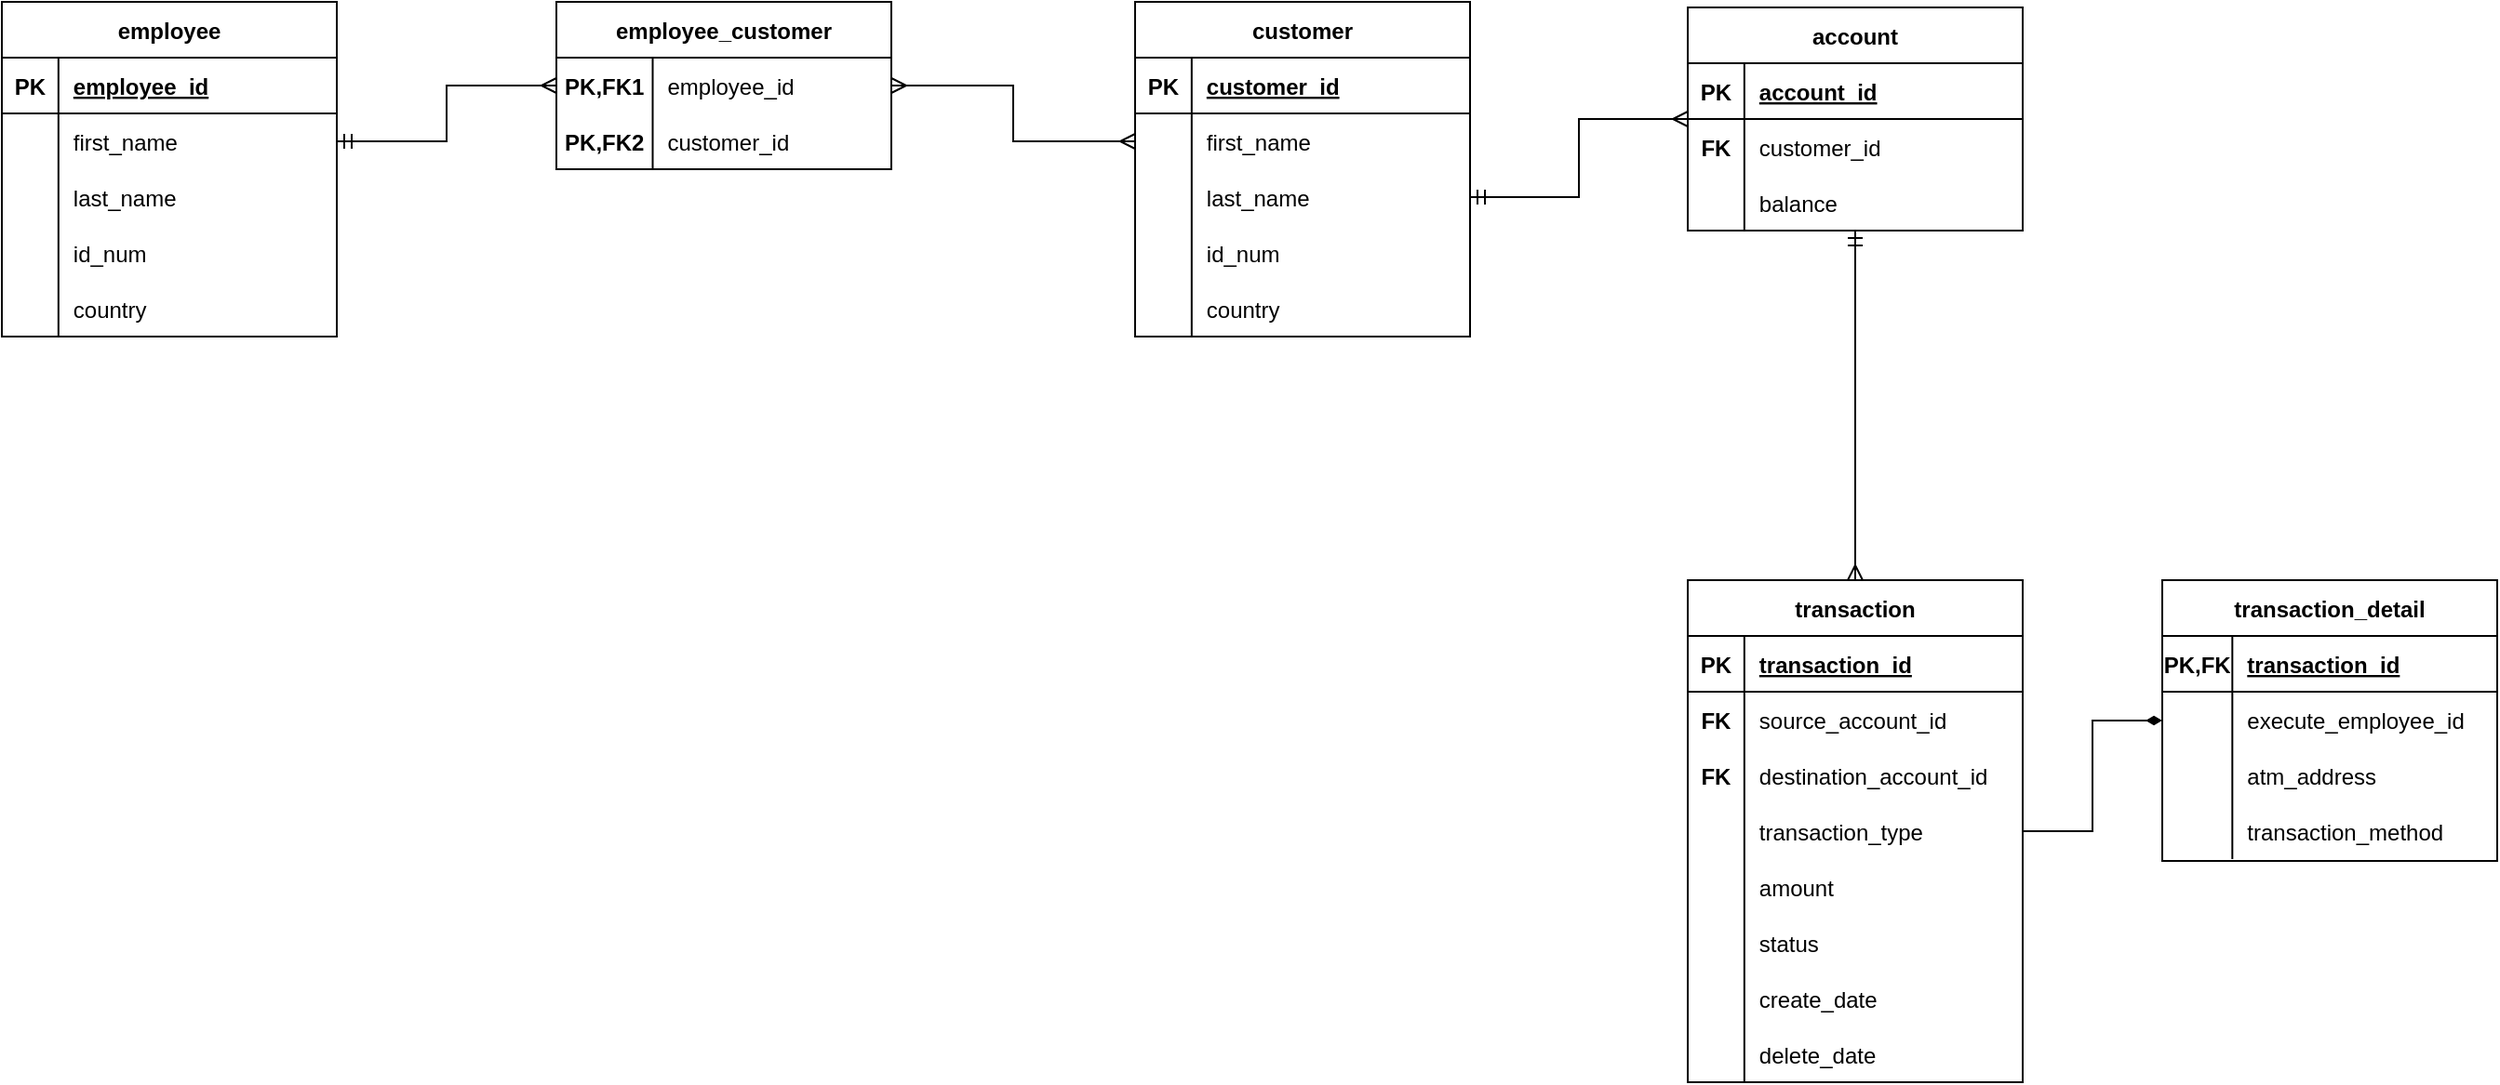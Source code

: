 <mxfile version="20.3.0" type="device"><diagram id="C5RBs43oDa-KdzZeNtuy" name="Page-1"><mxGraphModel dx="2062" dy="1225" grid="0" gridSize="10" guides="1" tooltips="1" connect="1" arrows="1" fold="1" page="1" pageScale="1" pageWidth="4681" pageHeight="3300" math="0" shadow="0"><root><mxCell id="WIyWlLk6GJQsqaUBKTNV-0"/><mxCell id="WIyWlLk6GJQsqaUBKTNV-1" parent="WIyWlLk6GJQsqaUBKTNV-0"/><mxCell id="WWgdQ3PsYis8tXVG4Wpp-0" value="customer" style="shape=table;startSize=30;container=1;collapsible=1;childLayout=tableLayout;fixedRows=1;rowLines=0;fontStyle=1;align=center;resizeLast=1;" parent="WIyWlLk6GJQsqaUBKTNV-1" vertex="1"><mxGeometry x="908" y="459" width="180" height="180" as="geometry"/></mxCell><mxCell id="WWgdQ3PsYis8tXVG4Wpp-1" value="" style="shape=tableRow;horizontal=0;startSize=0;swimlaneHead=0;swimlaneBody=0;fillColor=none;collapsible=0;dropTarget=0;points=[[0,0.5],[1,0.5]];portConstraint=eastwest;top=0;left=0;right=0;bottom=1;" parent="WWgdQ3PsYis8tXVG4Wpp-0" vertex="1"><mxGeometry y="30" width="180" height="30" as="geometry"/></mxCell><mxCell id="WWgdQ3PsYis8tXVG4Wpp-2" value="PK" style="shape=partialRectangle;connectable=0;fillColor=none;top=0;left=0;bottom=0;right=0;fontStyle=1;overflow=hidden;" parent="WWgdQ3PsYis8tXVG4Wpp-1" vertex="1"><mxGeometry width="30.417" height="30" as="geometry"><mxRectangle width="30.417" height="30" as="alternateBounds"/></mxGeometry></mxCell><mxCell id="WWgdQ3PsYis8tXVG4Wpp-3" value="customer_id" style="shape=partialRectangle;connectable=0;fillColor=none;top=0;left=0;bottom=0;right=0;align=left;spacingLeft=6;fontStyle=5;overflow=hidden;" parent="WWgdQ3PsYis8tXVG4Wpp-1" vertex="1"><mxGeometry x="30.417" width="149.583" height="30" as="geometry"><mxRectangle width="149.583" height="30" as="alternateBounds"/></mxGeometry></mxCell><mxCell id="WWgdQ3PsYis8tXVG4Wpp-4" value="" style="shape=tableRow;horizontal=0;startSize=0;swimlaneHead=0;swimlaneBody=0;fillColor=none;collapsible=0;dropTarget=0;points=[[0,0.5],[1,0.5]];portConstraint=eastwest;top=0;left=0;right=0;bottom=0;" parent="WWgdQ3PsYis8tXVG4Wpp-0" vertex="1"><mxGeometry y="60" width="180" height="30" as="geometry"/></mxCell><mxCell id="WWgdQ3PsYis8tXVG4Wpp-5" value="" style="shape=partialRectangle;connectable=0;fillColor=none;top=0;left=0;bottom=0;right=0;editable=1;overflow=hidden;" parent="WWgdQ3PsYis8tXVG4Wpp-4" vertex="1"><mxGeometry width="30.417" height="30" as="geometry"><mxRectangle width="30.417" height="30" as="alternateBounds"/></mxGeometry></mxCell><mxCell id="WWgdQ3PsYis8tXVG4Wpp-6" value="first_name" style="shape=partialRectangle;connectable=0;fillColor=none;top=0;left=0;bottom=0;right=0;align=left;spacingLeft=6;overflow=hidden;" parent="WWgdQ3PsYis8tXVG4Wpp-4" vertex="1"><mxGeometry x="30.417" width="149.583" height="30" as="geometry"><mxRectangle width="149.583" height="30" as="alternateBounds"/></mxGeometry></mxCell><mxCell id="WWgdQ3PsYis8tXVG4Wpp-7" value="" style="shape=tableRow;horizontal=0;startSize=0;swimlaneHead=0;swimlaneBody=0;fillColor=none;collapsible=0;dropTarget=0;points=[[0,0.5],[1,0.5]];portConstraint=eastwest;top=0;left=0;right=0;bottom=0;" parent="WWgdQ3PsYis8tXVG4Wpp-0" vertex="1"><mxGeometry y="90" width="180" height="30" as="geometry"/></mxCell><mxCell id="WWgdQ3PsYis8tXVG4Wpp-8" value="" style="shape=partialRectangle;connectable=0;fillColor=none;top=0;left=0;bottom=0;right=0;editable=1;overflow=hidden;" parent="WWgdQ3PsYis8tXVG4Wpp-7" vertex="1"><mxGeometry width="30.417" height="30" as="geometry"><mxRectangle width="30.417" height="30" as="alternateBounds"/></mxGeometry></mxCell><mxCell id="WWgdQ3PsYis8tXVG4Wpp-9" value="last_name" style="shape=partialRectangle;connectable=0;fillColor=none;top=0;left=0;bottom=0;right=0;align=left;spacingLeft=6;overflow=hidden;" parent="WWgdQ3PsYis8tXVG4Wpp-7" vertex="1"><mxGeometry x="30.417" width="149.583" height="30" as="geometry"><mxRectangle width="149.583" height="30" as="alternateBounds"/></mxGeometry></mxCell><mxCell id="WWgdQ3PsYis8tXVG4Wpp-10" value="" style="shape=tableRow;horizontal=0;startSize=0;swimlaneHead=0;swimlaneBody=0;fillColor=none;collapsible=0;dropTarget=0;points=[[0,0.5],[1,0.5]];portConstraint=eastwest;top=0;left=0;right=0;bottom=0;" parent="WWgdQ3PsYis8tXVG4Wpp-0" vertex="1"><mxGeometry y="120" width="180" height="30" as="geometry"/></mxCell><mxCell id="WWgdQ3PsYis8tXVG4Wpp-11" value="" style="shape=partialRectangle;connectable=0;fillColor=none;top=0;left=0;bottom=0;right=0;editable=1;overflow=hidden;" parent="WWgdQ3PsYis8tXVG4Wpp-10" vertex="1"><mxGeometry width="30.417" height="30" as="geometry"><mxRectangle width="30.417" height="30" as="alternateBounds"/></mxGeometry></mxCell><mxCell id="WWgdQ3PsYis8tXVG4Wpp-12" value="id_num" style="shape=partialRectangle;connectable=0;fillColor=none;top=0;left=0;bottom=0;right=0;align=left;spacingLeft=6;overflow=hidden;" parent="WWgdQ3PsYis8tXVG4Wpp-10" vertex="1"><mxGeometry x="30.417" width="149.583" height="30" as="geometry"><mxRectangle width="149.583" height="30" as="alternateBounds"/></mxGeometry></mxCell><mxCell id="WWgdQ3PsYis8tXVG4Wpp-13" value="" style="shape=tableRow;horizontal=0;startSize=0;swimlaneHead=0;swimlaneBody=0;fillColor=none;collapsible=0;dropTarget=0;points=[[0,0.5],[1,0.5]];portConstraint=eastwest;top=0;left=0;right=0;bottom=0;" parent="WWgdQ3PsYis8tXVG4Wpp-0" vertex="1"><mxGeometry y="150" width="180" height="30" as="geometry"/></mxCell><mxCell id="WWgdQ3PsYis8tXVG4Wpp-14" value="" style="shape=partialRectangle;connectable=0;fillColor=none;top=0;left=0;bottom=0;right=0;editable=1;overflow=hidden;" parent="WWgdQ3PsYis8tXVG4Wpp-13" vertex="1"><mxGeometry width="30.417" height="30" as="geometry"><mxRectangle width="30.417" height="30" as="alternateBounds"/></mxGeometry></mxCell><mxCell id="WWgdQ3PsYis8tXVG4Wpp-15" value="country" style="shape=partialRectangle;connectable=0;fillColor=none;top=0;left=0;bottom=0;right=0;align=left;spacingLeft=6;overflow=hidden;" parent="WWgdQ3PsYis8tXVG4Wpp-13" vertex="1"><mxGeometry x="30.417" width="149.583" height="30" as="geometry"><mxRectangle width="149.583" height="30" as="alternateBounds"/></mxGeometry></mxCell><mxCell id="WWgdQ3PsYis8tXVG4Wpp-139" style="edgeStyle=orthogonalEdgeStyle;rounded=0;orthogonalLoop=1;jettySize=auto;html=1;startArrow=ERmandOne;startFill=0;endArrow=ERmany;endFill=0;" parent="WIyWlLk6GJQsqaUBKTNV-1" source="WWgdQ3PsYis8tXVG4Wpp-20" target="WWgdQ3PsYis8tXVG4Wpp-64" edge="1"><mxGeometry relative="1" as="geometry"/></mxCell><mxCell id="WWgdQ3PsYis8tXVG4Wpp-20" value="account" style="shape=table;startSize=30;container=1;collapsible=1;childLayout=tableLayout;fixedRows=1;rowLines=0;fontStyle=1;align=center;resizeLast=1;" parent="WIyWlLk6GJQsqaUBKTNV-1" vertex="1"><mxGeometry x="1205" y="462" width="180" height="120" as="geometry"/></mxCell><mxCell id="WWgdQ3PsYis8tXVG4Wpp-21" value="" style="shape=tableRow;horizontal=0;startSize=0;swimlaneHead=0;swimlaneBody=0;fillColor=none;collapsible=0;dropTarget=0;points=[[0,0.5],[1,0.5]];portConstraint=eastwest;top=0;left=0;right=0;bottom=1;" parent="WWgdQ3PsYis8tXVG4Wpp-20" vertex="1"><mxGeometry y="30" width="180" height="30" as="geometry"/></mxCell><mxCell id="WWgdQ3PsYis8tXVG4Wpp-22" value="PK" style="shape=partialRectangle;connectable=0;fillColor=none;top=0;left=0;bottom=0;right=0;fontStyle=1;overflow=hidden;" parent="WWgdQ3PsYis8tXVG4Wpp-21" vertex="1"><mxGeometry width="30.417" height="30" as="geometry"><mxRectangle width="30.417" height="30" as="alternateBounds"/></mxGeometry></mxCell><mxCell id="WWgdQ3PsYis8tXVG4Wpp-23" value="account_id" style="shape=partialRectangle;connectable=0;fillColor=none;top=0;left=0;bottom=0;right=0;align=left;spacingLeft=6;fontStyle=5;overflow=hidden;" parent="WWgdQ3PsYis8tXVG4Wpp-21" vertex="1"><mxGeometry x="30.417" width="149.583" height="30" as="geometry"><mxRectangle width="149.583" height="30" as="alternateBounds"/></mxGeometry></mxCell><mxCell id="WWgdQ3PsYis8tXVG4Wpp-33" value="" style="shape=tableRow;horizontal=0;startSize=0;swimlaneHead=0;swimlaneBody=0;fillColor=none;collapsible=0;dropTarget=0;points=[[0,0.5],[1,0.5]];portConstraint=eastwest;top=0;left=0;right=0;bottom=0;" parent="WWgdQ3PsYis8tXVG4Wpp-20" vertex="1"><mxGeometry y="60" width="180" height="30" as="geometry"/></mxCell><mxCell id="WWgdQ3PsYis8tXVG4Wpp-34" value="FK" style="shape=partialRectangle;connectable=0;fillColor=none;top=0;left=0;bottom=0;right=0;editable=1;overflow=hidden;fontStyle=1" parent="WWgdQ3PsYis8tXVG4Wpp-33" vertex="1"><mxGeometry width="30.417" height="30" as="geometry"><mxRectangle width="30.417" height="30" as="alternateBounds"/></mxGeometry></mxCell><mxCell id="WWgdQ3PsYis8tXVG4Wpp-35" value="customer_id" style="shape=partialRectangle;connectable=0;fillColor=none;top=0;left=0;bottom=0;right=0;align=left;spacingLeft=6;overflow=hidden;" parent="WWgdQ3PsYis8tXVG4Wpp-33" vertex="1"><mxGeometry x="30.417" width="149.583" height="30" as="geometry"><mxRectangle width="149.583" height="30" as="alternateBounds"/></mxGeometry></mxCell><mxCell id="WWgdQ3PsYis8tXVG4Wpp-39" value="" style="shape=tableRow;horizontal=0;startSize=0;swimlaneHead=0;swimlaneBody=0;fillColor=none;collapsible=0;dropTarget=0;points=[[0,0.5],[1,0.5]];portConstraint=eastwest;top=0;left=0;right=0;bottom=0;" parent="WWgdQ3PsYis8tXVG4Wpp-20" vertex="1"><mxGeometry y="90" width="180" height="30" as="geometry"/></mxCell><mxCell id="WWgdQ3PsYis8tXVG4Wpp-40" value="" style="shape=partialRectangle;connectable=0;fillColor=none;top=0;left=0;bottom=0;right=0;editable=1;overflow=hidden;" parent="WWgdQ3PsYis8tXVG4Wpp-39" vertex="1"><mxGeometry width="30.417" height="30" as="geometry"><mxRectangle width="30.417" height="30" as="alternateBounds"/></mxGeometry></mxCell><mxCell id="WWgdQ3PsYis8tXVG4Wpp-41" value="balance" style="shape=partialRectangle;connectable=0;fillColor=none;top=0;left=0;bottom=0;right=0;align=left;spacingLeft=6;overflow=hidden;" parent="WWgdQ3PsYis8tXVG4Wpp-39" vertex="1"><mxGeometry x="30.417" width="149.583" height="30" as="geometry"><mxRectangle width="149.583" height="30" as="alternateBounds"/></mxGeometry></mxCell><mxCell id="WWgdQ3PsYis8tXVG4Wpp-63" style="edgeStyle=orthogonalEdgeStyle;rounded=0;orthogonalLoop=1;jettySize=auto;html=1;startArrow=ERmandOne;startFill=0;endArrow=ERmany;endFill=0;" parent="WIyWlLk6GJQsqaUBKTNV-1" source="WWgdQ3PsYis8tXVG4Wpp-7" target="WWgdQ3PsYis8tXVG4Wpp-20" edge="1"><mxGeometry relative="1" as="geometry"/></mxCell><mxCell id="WWgdQ3PsYis8tXVG4Wpp-202" style="edgeStyle=orthogonalEdgeStyle;rounded=0;orthogonalLoop=1;jettySize=auto;html=1;startArrow=none;startFill=0;endArrow=diamondThin;endFill=1;" parent="WIyWlLk6GJQsqaUBKTNV-1" source="WWgdQ3PsYis8tXVG4Wpp-64" target="WWgdQ3PsYis8tXVG4Wpp-174" edge="1"><mxGeometry relative="1" as="geometry"/></mxCell><mxCell id="WWgdQ3PsYis8tXVG4Wpp-64" value="transaction" style="shape=table;startSize=30;container=1;collapsible=1;childLayout=tableLayout;fixedRows=1;rowLines=0;fontStyle=1;align=center;resizeLast=1;" parent="WIyWlLk6GJQsqaUBKTNV-1" vertex="1"><mxGeometry x="1205" y="770" width="180" height="270" as="geometry"/></mxCell><mxCell id="WWgdQ3PsYis8tXVG4Wpp-65" value="" style="shape=tableRow;horizontal=0;startSize=0;swimlaneHead=0;swimlaneBody=0;fillColor=none;collapsible=0;dropTarget=0;points=[[0,0.5],[1,0.5]];portConstraint=eastwest;top=0;left=0;right=0;bottom=1;" parent="WWgdQ3PsYis8tXVG4Wpp-64" vertex="1"><mxGeometry y="30" width="180" height="30" as="geometry"/></mxCell><mxCell id="WWgdQ3PsYis8tXVG4Wpp-66" value="PK" style="shape=partialRectangle;connectable=0;fillColor=none;top=0;left=0;bottom=0;right=0;fontStyle=1;overflow=hidden;" parent="WWgdQ3PsYis8tXVG4Wpp-65" vertex="1"><mxGeometry width="30.417" height="30" as="geometry"><mxRectangle width="30.417" height="30" as="alternateBounds"/></mxGeometry></mxCell><mxCell id="WWgdQ3PsYis8tXVG4Wpp-67" value="transaction_id" style="shape=partialRectangle;connectable=0;fillColor=none;top=0;left=0;bottom=0;right=0;align=left;spacingLeft=6;fontStyle=5;overflow=hidden;" parent="WWgdQ3PsYis8tXVG4Wpp-65" vertex="1"><mxGeometry x="30.417" width="149.583" height="30" as="geometry"><mxRectangle width="149.583" height="30" as="alternateBounds"/></mxGeometry></mxCell><mxCell id="WWgdQ3PsYis8tXVG4Wpp-68" value="" style="shape=tableRow;horizontal=0;startSize=0;swimlaneHead=0;swimlaneBody=0;fillColor=none;collapsible=0;dropTarget=0;points=[[0,0.5],[1,0.5]];portConstraint=eastwest;top=0;left=0;right=0;bottom=0;" parent="WWgdQ3PsYis8tXVG4Wpp-64" vertex="1"><mxGeometry y="60" width="180" height="30" as="geometry"/></mxCell><mxCell id="WWgdQ3PsYis8tXVG4Wpp-69" value="FK" style="shape=partialRectangle;connectable=0;fillColor=none;top=0;left=0;bottom=0;right=0;editable=1;overflow=hidden;fontStyle=1" parent="WWgdQ3PsYis8tXVG4Wpp-68" vertex="1"><mxGeometry width="30.417" height="30" as="geometry"><mxRectangle width="30.417" height="30" as="alternateBounds"/></mxGeometry></mxCell><mxCell id="WWgdQ3PsYis8tXVG4Wpp-70" value="source_account_id" style="shape=partialRectangle;connectable=0;fillColor=none;top=0;left=0;bottom=0;right=0;align=left;spacingLeft=6;overflow=hidden;" parent="WWgdQ3PsYis8tXVG4Wpp-68" vertex="1"><mxGeometry x="30.417" width="149.583" height="30" as="geometry"><mxRectangle width="149.583" height="30" as="alternateBounds"/></mxGeometry></mxCell><mxCell id="WWgdQ3PsYis8tXVG4Wpp-71" value="" style="shape=tableRow;horizontal=0;startSize=0;swimlaneHead=0;swimlaneBody=0;fillColor=none;collapsible=0;dropTarget=0;points=[[0,0.5],[1,0.5]];portConstraint=eastwest;top=0;left=0;right=0;bottom=0;" parent="WWgdQ3PsYis8tXVG4Wpp-64" vertex="1"><mxGeometry y="90" width="180" height="30" as="geometry"/></mxCell><mxCell id="WWgdQ3PsYis8tXVG4Wpp-72" value="FK" style="shape=partialRectangle;connectable=0;fillColor=none;top=0;left=0;bottom=0;right=0;editable=1;overflow=hidden;fontStyle=1" parent="WWgdQ3PsYis8tXVG4Wpp-71" vertex="1"><mxGeometry width="30.417" height="30" as="geometry"><mxRectangle width="30.417" height="30" as="alternateBounds"/></mxGeometry></mxCell><mxCell id="WWgdQ3PsYis8tXVG4Wpp-73" value="destination_account_id" style="shape=partialRectangle;connectable=0;fillColor=none;top=0;left=0;bottom=0;right=0;align=left;spacingLeft=6;overflow=hidden;" parent="WWgdQ3PsYis8tXVG4Wpp-71" vertex="1"><mxGeometry x="30.417" width="149.583" height="30" as="geometry"><mxRectangle width="149.583" height="30" as="alternateBounds"/></mxGeometry></mxCell><mxCell id="WWgdQ3PsYis8tXVG4Wpp-74" value="" style="shape=tableRow;horizontal=0;startSize=0;swimlaneHead=0;swimlaneBody=0;fillColor=none;collapsible=0;dropTarget=0;points=[[0,0.5],[1,0.5]];portConstraint=eastwest;top=0;left=0;right=0;bottom=0;" parent="WWgdQ3PsYis8tXVG4Wpp-64" vertex="1"><mxGeometry y="120" width="180" height="30" as="geometry"/></mxCell><mxCell id="WWgdQ3PsYis8tXVG4Wpp-75" value="" style="shape=partialRectangle;connectable=0;fillColor=none;top=0;left=0;bottom=0;right=0;editable=1;overflow=hidden;fontStyle=1" parent="WWgdQ3PsYis8tXVG4Wpp-74" vertex="1"><mxGeometry width="30.417" height="30" as="geometry"><mxRectangle width="30.417" height="30" as="alternateBounds"/></mxGeometry></mxCell><mxCell id="WWgdQ3PsYis8tXVG4Wpp-76" value="transaction_type" style="shape=partialRectangle;connectable=0;fillColor=none;top=0;left=0;bottom=0;right=0;align=left;spacingLeft=6;overflow=hidden;" parent="WWgdQ3PsYis8tXVG4Wpp-74" vertex="1"><mxGeometry x="30.417" width="149.583" height="30" as="geometry"><mxRectangle width="149.583" height="30" as="alternateBounds"/></mxGeometry></mxCell><mxCell id="WWgdQ3PsYis8tXVG4Wpp-99" value="" style="shape=tableRow;horizontal=0;startSize=0;swimlaneHead=0;swimlaneBody=0;fillColor=none;collapsible=0;dropTarget=0;points=[[0,0.5],[1,0.5]];portConstraint=eastwest;top=0;left=0;right=0;bottom=0;" parent="WWgdQ3PsYis8tXVG4Wpp-64" vertex="1"><mxGeometry y="150" width="180" height="30" as="geometry"/></mxCell><mxCell id="WWgdQ3PsYis8tXVG4Wpp-100" value="" style="shape=partialRectangle;connectable=0;fillColor=none;top=0;left=0;bottom=0;right=0;editable=1;overflow=hidden;" parent="WWgdQ3PsYis8tXVG4Wpp-99" vertex="1"><mxGeometry width="30.417" height="30" as="geometry"><mxRectangle width="30.417" height="30" as="alternateBounds"/></mxGeometry></mxCell><mxCell id="WWgdQ3PsYis8tXVG4Wpp-101" value="amount" style="shape=partialRectangle;connectable=0;fillColor=none;top=0;left=0;bottom=0;right=0;align=left;spacingLeft=6;overflow=hidden;" parent="WWgdQ3PsYis8tXVG4Wpp-99" vertex="1"><mxGeometry x="30.417" width="149.583" height="30" as="geometry"><mxRectangle width="149.583" height="30" as="alternateBounds"/></mxGeometry></mxCell><mxCell id="WWgdQ3PsYis8tXVG4Wpp-136" value="" style="shape=tableRow;horizontal=0;startSize=0;swimlaneHead=0;swimlaneBody=0;fillColor=none;collapsible=0;dropTarget=0;points=[[0,0.5],[1,0.5]];portConstraint=eastwest;top=0;left=0;right=0;bottom=0;" parent="WWgdQ3PsYis8tXVG4Wpp-64" vertex="1"><mxGeometry y="180" width="180" height="30" as="geometry"/></mxCell><mxCell id="WWgdQ3PsYis8tXVG4Wpp-137" value="" style="shape=partialRectangle;connectable=0;fillColor=none;top=0;left=0;bottom=0;right=0;editable=1;overflow=hidden;" parent="WWgdQ3PsYis8tXVG4Wpp-136" vertex="1"><mxGeometry width="30.417" height="30" as="geometry"><mxRectangle width="30.417" height="30" as="alternateBounds"/></mxGeometry></mxCell><mxCell id="WWgdQ3PsYis8tXVG4Wpp-138" value="status" style="shape=partialRectangle;connectable=0;fillColor=none;top=0;left=0;bottom=0;right=0;align=left;spacingLeft=6;overflow=hidden;" parent="WWgdQ3PsYis8tXVG4Wpp-136" vertex="1"><mxGeometry x="30.417" width="149.583" height="30" as="geometry"><mxRectangle width="149.583" height="30" as="alternateBounds"/></mxGeometry></mxCell><mxCell id="WWgdQ3PsYis8tXVG4Wpp-105" value="" style="shape=tableRow;horizontal=0;startSize=0;swimlaneHead=0;swimlaneBody=0;fillColor=none;collapsible=0;dropTarget=0;points=[[0,0.5],[1,0.5]];portConstraint=eastwest;top=0;left=0;right=0;bottom=0;" parent="WWgdQ3PsYis8tXVG4Wpp-64" vertex="1"><mxGeometry y="210" width="180" height="30" as="geometry"/></mxCell><mxCell id="WWgdQ3PsYis8tXVG4Wpp-106" value="" style="shape=partialRectangle;connectable=0;fillColor=none;top=0;left=0;bottom=0;right=0;editable=1;overflow=hidden;" parent="WWgdQ3PsYis8tXVG4Wpp-105" vertex="1"><mxGeometry width="30.417" height="30" as="geometry"><mxRectangle width="30.417" height="30" as="alternateBounds"/></mxGeometry></mxCell><mxCell id="WWgdQ3PsYis8tXVG4Wpp-107" value="create_date" style="shape=partialRectangle;connectable=0;fillColor=none;top=0;left=0;bottom=0;right=0;align=left;spacingLeft=6;overflow=hidden;" parent="WWgdQ3PsYis8tXVG4Wpp-105" vertex="1"><mxGeometry x="30.417" width="149.583" height="30" as="geometry"><mxRectangle width="149.583" height="30" as="alternateBounds"/></mxGeometry></mxCell><mxCell id="WWgdQ3PsYis8tXVG4Wpp-133" value="" style="shape=tableRow;horizontal=0;startSize=0;swimlaneHead=0;swimlaneBody=0;fillColor=none;collapsible=0;dropTarget=0;points=[[0,0.5],[1,0.5]];portConstraint=eastwest;top=0;left=0;right=0;bottom=0;" parent="WWgdQ3PsYis8tXVG4Wpp-64" vertex="1"><mxGeometry y="240" width="180" height="30" as="geometry"/></mxCell><mxCell id="WWgdQ3PsYis8tXVG4Wpp-134" value="" style="shape=partialRectangle;connectable=0;fillColor=none;top=0;left=0;bottom=0;right=0;editable=1;overflow=hidden;" parent="WWgdQ3PsYis8tXVG4Wpp-133" vertex="1"><mxGeometry width="30.417" height="30" as="geometry"><mxRectangle width="30.417" height="30" as="alternateBounds"/></mxGeometry></mxCell><mxCell id="WWgdQ3PsYis8tXVG4Wpp-135" value="delete_date" style="shape=partialRectangle;connectable=0;fillColor=none;top=0;left=0;bottom=0;right=0;align=left;spacingLeft=6;overflow=hidden;" parent="WWgdQ3PsYis8tXVG4Wpp-133" vertex="1"><mxGeometry x="30.417" width="149.583" height="30" as="geometry"><mxRectangle width="149.583" height="30" as="alternateBounds"/></mxGeometry></mxCell><mxCell id="WWgdQ3PsYis8tXVG4Wpp-140" value="employee" style="shape=table;startSize=30;container=1;collapsible=1;childLayout=tableLayout;fixedRows=1;rowLines=0;fontStyle=1;align=center;resizeLast=1;" parent="WIyWlLk6GJQsqaUBKTNV-1" vertex="1"><mxGeometry x="299" y="459" width="180" height="180" as="geometry"/></mxCell><mxCell id="WWgdQ3PsYis8tXVG4Wpp-141" value="" style="shape=tableRow;horizontal=0;startSize=0;swimlaneHead=0;swimlaneBody=0;fillColor=none;collapsible=0;dropTarget=0;points=[[0,0.5],[1,0.5]];portConstraint=eastwest;top=0;left=0;right=0;bottom=1;" parent="WWgdQ3PsYis8tXVG4Wpp-140" vertex="1"><mxGeometry y="30" width="180" height="30" as="geometry"/></mxCell><mxCell id="WWgdQ3PsYis8tXVG4Wpp-142" value="PK" style="shape=partialRectangle;connectable=0;fillColor=none;top=0;left=0;bottom=0;right=0;fontStyle=1;overflow=hidden;" parent="WWgdQ3PsYis8tXVG4Wpp-141" vertex="1"><mxGeometry width="30.417" height="30" as="geometry"><mxRectangle width="30.417" height="30" as="alternateBounds"/></mxGeometry></mxCell><mxCell id="WWgdQ3PsYis8tXVG4Wpp-143" value="employee_id" style="shape=partialRectangle;connectable=0;fillColor=none;top=0;left=0;bottom=0;right=0;align=left;spacingLeft=6;fontStyle=5;overflow=hidden;" parent="WWgdQ3PsYis8tXVG4Wpp-141" vertex="1"><mxGeometry x="30.417" width="149.583" height="30" as="geometry"><mxRectangle width="149.583" height="30" as="alternateBounds"/></mxGeometry></mxCell><mxCell id="WWgdQ3PsYis8tXVG4Wpp-144" value="" style="shape=tableRow;horizontal=0;startSize=0;swimlaneHead=0;swimlaneBody=0;fillColor=none;collapsible=0;dropTarget=0;points=[[0,0.5],[1,0.5]];portConstraint=eastwest;top=0;left=0;right=0;bottom=0;" parent="WWgdQ3PsYis8tXVG4Wpp-140" vertex="1"><mxGeometry y="60" width="180" height="30" as="geometry"/></mxCell><mxCell id="WWgdQ3PsYis8tXVG4Wpp-145" value="" style="shape=partialRectangle;connectable=0;fillColor=none;top=0;left=0;bottom=0;right=0;editable=1;overflow=hidden;" parent="WWgdQ3PsYis8tXVG4Wpp-144" vertex="1"><mxGeometry width="30.417" height="30" as="geometry"><mxRectangle width="30.417" height="30" as="alternateBounds"/></mxGeometry></mxCell><mxCell id="WWgdQ3PsYis8tXVG4Wpp-146" value="first_name" style="shape=partialRectangle;connectable=0;fillColor=none;top=0;left=0;bottom=0;right=0;align=left;spacingLeft=6;overflow=hidden;" parent="WWgdQ3PsYis8tXVG4Wpp-144" vertex="1"><mxGeometry x="30.417" width="149.583" height="30" as="geometry"><mxRectangle width="149.583" height="30" as="alternateBounds"/></mxGeometry></mxCell><mxCell id="WWgdQ3PsYis8tXVG4Wpp-147" value="" style="shape=tableRow;horizontal=0;startSize=0;swimlaneHead=0;swimlaneBody=0;fillColor=none;collapsible=0;dropTarget=0;points=[[0,0.5],[1,0.5]];portConstraint=eastwest;top=0;left=0;right=0;bottom=0;" parent="WWgdQ3PsYis8tXVG4Wpp-140" vertex="1"><mxGeometry y="90" width="180" height="30" as="geometry"/></mxCell><mxCell id="WWgdQ3PsYis8tXVG4Wpp-148" value="" style="shape=partialRectangle;connectable=0;fillColor=none;top=0;left=0;bottom=0;right=0;editable=1;overflow=hidden;" parent="WWgdQ3PsYis8tXVG4Wpp-147" vertex="1"><mxGeometry width="30.417" height="30" as="geometry"><mxRectangle width="30.417" height="30" as="alternateBounds"/></mxGeometry></mxCell><mxCell id="WWgdQ3PsYis8tXVG4Wpp-149" value="last_name" style="shape=partialRectangle;connectable=0;fillColor=none;top=0;left=0;bottom=0;right=0;align=left;spacingLeft=6;overflow=hidden;" parent="WWgdQ3PsYis8tXVG4Wpp-147" vertex="1"><mxGeometry x="30.417" width="149.583" height="30" as="geometry"><mxRectangle width="149.583" height="30" as="alternateBounds"/></mxGeometry></mxCell><mxCell id="WWgdQ3PsYis8tXVG4Wpp-150" value="" style="shape=tableRow;horizontal=0;startSize=0;swimlaneHead=0;swimlaneBody=0;fillColor=none;collapsible=0;dropTarget=0;points=[[0,0.5],[1,0.5]];portConstraint=eastwest;top=0;left=0;right=0;bottom=0;" parent="WWgdQ3PsYis8tXVG4Wpp-140" vertex="1"><mxGeometry y="120" width="180" height="30" as="geometry"/></mxCell><mxCell id="WWgdQ3PsYis8tXVG4Wpp-151" value="" style="shape=partialRectangle;connectable=0;fillColor=none;top=0;left=0;bottom=0;right=0;editable=1;overflow=hidden;" parent="WWgdQ3PsYis8tXVG4Wpp-150" vertex="1"><mxGeometry width="30.417" height="30" as="geometry"><mxRectangle width="30.417" height="30" as="alternateBounds"/></mxGeometry></mxCell><mxCell id="WWgdQ3PsYis8tXVG4Wpp-152" value="id_num" style="shape=partialRectangle;connectable=0;fillColor=none;top=0;left=0;bottom=0;right=0;align=left;spacingLeft=6;overflow=hidden;" parent="WWgdQ3PsYis8tXVG4Wpp-150" vertex="1"><mxGeometry x="30.417" width="149.583" height="30" as="geometry"><mxRectangle width="149.583" height="30" as="alternateBounds"/></mxGeometry></mxCell><mxCell id="WWgdQ3PsYis8tXVG4Wpp-153" value="" style="shape=tableRow;horizontal=0;startSize=0;swimlaneHead=0;swimlaneBody=0;fillColor=none;collapsible=0;dropTarget=0;points=[[0,0.5],[1,0.5]];portConstraint=eastwest;top=0;left=0;right=0;bottom=0;" parent="WWgdQ3PsYis8tXVG4Wpp-140" vertex="1"><mxGeometry y="150" width="180" height="30" as="geometry"/></mxCell><mxCell id="WWgdQ3PsYis8tXVG4Wpp-154" value="" style="shape=partialRectangle;connectable=0;fillColor=none;top=0;left=0;bottom=0;right=0;editable=1;overflow=hidden;" parent="WWgdQ3PsYis8tXVG4Wpp-153" vertex="1"><mxGeometry width="30.417" height="30" as="geometry"><mxRectangle width="30.417" height="30" as="alternateBounds"/></mxGeometry></mxCell><mxCell id="WWgdQ3PsYis8tXVG4Wpp-155" value="country" style="shape=partialRectangle;connectable=0;fillColor=none;top=0;left=0;bottom=0;right=0;align=left;spacingLeft=6;overflow=hidden;" parent="WWgdQ3PsYis8tXVG4Wpp-153" vertex="1"><mxGeometry x="30.417" width="149.583" height="30" as="geometry"><mxRectangle width="149.583" height="30" as="alternateBounds"/></mxGeometry></mxCell><mxCell id="WWgdQ3PsYis8tXVG4Wpp-156" value="employee_customer" style="shape=table;startSize=30;container=1;collapsible=1;childLayout=tableLayout;fixedRows=1;rowLines=0;fontStyle=1;align=center;resizeLast=1;" parent="WIyWlLk6GJQsqaUBKTNV-1" vertex="1"><mxGeometry x="597" y="459" width="180" height="90" as="geometry"/></mxCell><mxCell id="WWgdQ3PsYis8tXVG4Wpp-160" value="" style="shape=tableRow;horizontal=0;startSize=0;swimlaneHead=0;swimlaneBody=0;fillColor=none;collapsible=0;dropTarget=0;points=[[0,0.5],[1,0.5]];portConstraint=eastwest;top=0;left=0;right=0;bottom=0;" parent="WWgdQ3PsYis8tXVG4Wpp-156" vertex="1"><mxGeometry y="30" width="180" height="30" as="geometry"/></mxCell><mxCell id="WWgdQ3PsYis8tXVG4Wpp-161" value="PK,FK1" style="shape=partialRectangle;connectable=0;fillColor=none;top=0;left=0;bottom=0;right=0;editable=1;overflow=hidden;fontStyle=1" parent="WWgdQ3PsYis8tXVG4Wpp-160" vertex="1"><mxGeometry width="51.75" height="30" as="geometry"><mxRectangle width="51.75" height="30" as="alternateBounds"/></mxGeometry></mxCell><mxCell id="WWgdQ3PsYis8tXVG4Wpp-162" value="employee_id" style="shape=partialRectangle;connectable=0;fillColor=none;top=0;left=0;bottom=0;right=0;align=left;spacingLeft=6;overflow=hidden;" parent="WWgdQ3PsYis8tXVG4Wpp-160" vertex="1"><mxGeometry x="51.75" width="128.25" height="30" as="geometry"><mxRectangle width="128.25" height="30" as="alternateBounds"/></mxGeometry></mxCell><mxCell id="WWgdQ3PsYis8tXVG4Wpp-163" value="" style="shape=tableRow;horizontal=0;startSize=0;swimlaneHead=0;swimlaneBody=0;fillColor=none;collapsible=0;dropTarget=0;points=[[0,0.5],[1,0.5]];portConstraint=eastwest;top=0;left=0;right=0;bottom=0;" parent="WWgdQ3PsYis8tXVG4Wpp-156" vertex="1"><mxGeometry y="60" width="180" height="30" as="geometry"/></mxCell><mxCell id="WWgdQ3PsYis8tXVG4Wpp-164" value="PK,FK2" style="shape=partialRectangle;connectable=0;fillColor=none;top=0;left=0;bottom=0;right=0;editable=1;overflow=hidden;fontStyle=1" parent="WWgdQ3PsYis8tXVG4Wpp-163" vertex="1"><mxGeometry width="51.75" height="30" as="geometry"><mxRectangle width="51.75" height="30" as="alternateBounds"/></mxGeometry></mxCell><mxCell id="WWgdQ3PsYis8tXVG4Wpp-165" value="customer_id" style="shape=partialRectangle;connectable=0;fillColor=none;top=0;left=0;bottom=0;right=0;align=left;spacingLeft=6;overflow=hidden;" parent="WWgdQ3PsYis8tXVG4Wpp-163" vertex="1"><mxGeometry x="51.75" width="128.25" height="30" as="geometry"><mxRectangle width="128.25" height="30" as="alternateBounds"/></mxGeometry></mxCell><mxCell id="WWgdQ3PsYis8tXVG4Wpp-172" style="edgeStyle=orthogonalEdgeStyle;rounded=0;orthogonalLoop=1;jettySize=auto;html=1;startArrow=ERmany;startFill=0;endArrow=ERmany;endFill=0;" parent="WIyWlLk6GJQsqaUBKTNV-1" source="WWgdQ3PsYis8tXVG4Wpp-156" target="WWgdQ3PsYis8tXVG4Wpp-4" edge="1"><mxGeometry relative="1" as="geometry"/></mxCell><mxCell id="WWgdQ3PsYis8tXVG4Wpp-173" style="edgeStyle=orthogonalEdgeStyle;rounded=0;orthogonalLoop=1;jettySize=auto;html=1;entryX=1;entryY=0.5;entryDx=0;entryDy=0;startArrow=ERmany;startFill=0;endArrow=ERmandOne;endFill=0;" parent="WIyWlLk6GJQsqaUBKTNV-1" source="WWgdQ3PsYis8tXVG4Wpp-156" target="WWgdQ3PsYis8tXVG4Wpp-144" edge="1"><mxGeometry relative="1" as="geometry"/></mxCell><mxCell id="WWgdQ3PsYis8tXVG4Wpp-174" value="transaction_detail" style="shape=table;startSize=30;container=1;collapsible=1;childLayout=tableLayout;fixedRows=1;rowLines=0;fontStyle=1;align=center;resizeLast=1;" parent="WIyWlLk6GJQsqaUBKTNV-1" vertex="1"><mxGeometry x="1460" y="770" width="180" height="151" as="geometry"/></mxCell><mxCell id="WWgdQ3PsYis8tXVG4Wpp-175" value="" style="shape=tableRow;horizontal=0;startSize=0;swimlaneHead=0;swimlaneBody=0;fillColor=none;collapsible=0;dropTarget=0;points=[[0,0.5],[1,0.5]];portConstraint=eastwest;top=0;left=0;right=0;bottom=1;" parent="WWgdQ3PsYis8tXVG4Wpp-174" vertex="1"><mxGeometry y="30" width="180" height="30" as="geometry"/></mxCell><mxCell id="WWgdQ3PsYis8tXVG4Wpp-176" value="PK,FK" style="shape=partialRectangle;connectable=0;fillColor=none;top=0;left=0;bottom=0;right=0;fontStyle=1;overflow=hidden;" parent="WWgdQ3PsYis8tXVG4Wpp-175" vertex="1"><mxGeometry width="37.655" height="30" as="geometry"><mxRectangle width="37.655" height="30" as="alternateBounds"/></mxGeometry></mxCell><mxCell id="WWgdQ3PsYis8tXVG4Wpp-177" value="transaction_id" style="shape=partialRectangle;connectable=0;fillColor=none;top=0;left=0;bottom=0;right=0;align=left;spacingLeft=6;fontStyle=5;overflow=hidden;" parent="WWgdQ3PsYis8tXVG4Wpp-175" vertex="1"><mxGeometry x="37.655" width="142.345" height="30" as="geometry"><mxRectangle width="142.345" height="30" as="alternateBounds"/></mxGeometry></mxCell><mxCell id="WWgdQ3PsYis8tXVG4Wpp-193" value="" style="shape=tableRow;horizontal=0;startSize=0;swimlaneHead=0;swimlaneBody=0;fillColor=none;collapsible=0;dropTarget=0;points=[[0,0.5],[1,0.5]];portConstraint=eastwest;top=0;left=0;right=0;bottom=0;" parent="WWgdQ3PsYis8tXVG4Wpp-174" vertex="1"><mxGeometry y="60" width="180" height="30" as="geometry"/></mxCell><mxCell id="WWgdQ3PsYis8tXVG4Wpp-194" value="" style="shape=partialRectangle;connectable=0;fillColor=none;top=0;left=0;bottom=0;right=0;editable=1;overflow=hidden;fontStyle=1" parent="WWgdQ3PsYis8tXVG4Wpp-193" vertex="1"><mxGeometry width="37.655" height="30" as="geometry"><mxRectangle width="37.655" height="30" as="alternateBounds"/></mxGeometry></mxCell><mxCell id="WWgdQ3PsYis8tXVG4Wpp-195" value="execute_employee_id" style="shape=partialRectangle;connectable=0;fillColor=none;top=0;left=0;bottom=0;right=0;align=left;spacingLeft=6;overflow=hidden;" parent="WWgdQ3PsYis8tXVG4Wpp-193" vertex="1"><mxGeometry x="37.655" width="142.345" height="30" as="geometry"><mxRectangle width="142.345" height="30" as="alternateBounds"/></mxGeometry></mxCell><mxCell id="WWgdQ3PsYis8tXVG4Wpp-187" value="" style="shape=tableRow;horizontal=0;startSize=0;swimlaneHead=0;swimlaneBody=0;fillColor=none;collapsible=0;dropTarget=0;points=[[0,0.5],[1,0.5]];portConstraint=eastwest;top=0;left=0;right=0;bottom=0;" parent="WWgdQ3PsYis8tXVG4Wpp-174" vertex="1"><mxGeometry y="90" width="180" height="30" as="geometry"/></mxCell><mxCell id="WWgdQ3PsYis8tXVG4Wpp-188" value="" style="shape=partialRectangle;connectable=0;fillColor=none;top=0;left=0;bottom=0;right=0;editable=1;overflow=hidden;" parent="WWgdQ3PsYis8tXVG4Wpp-187" vertex="1"><mxGeometry width="37.655" height="30" as="geometry"><mxRectangle width="37.655" height="30" as="alternateBounds"/></mxGeometry></mxCell><mxCell id="WWgdQ3PsYis8tXVG4Wpp-189" value="atm_address" style="shape=partialRectangle;connectable=0;fillColor=none;top=0;left=0;bottom=0;right=0;align=left;spacingLeft=6;overflow=hidden;" parent="WWgdQ3PsYis8tXVG4Wpp-187" vertex="1"><mxGeometry x="37.655" width="142.345" height="30" as="geometry"><mxRectangle width="142.345" height="30" as="alternateBounds"/></mxGeometry></mxCell><mxCell id="WWgdQ3PsYis8tXVG4Wpp-190" value="" style="shape=tableRow;horizontal=0;startSize=0;swimlaneHead=0;swimlaneBody=0;fillColor=none;collapsible=0;dropTarget=0;points=[[0,0.5],[1,0.5]];portConstraint=eastwest;top=0;left=0;right=0;bottom=0;" parent="WWgdQ3PsYis8tXVG4Wpp-174" vertex="1"><mxGeometry y="120" width="180" height="30" as="geometry"/></mxCell><mxCell id="WWgdQ3PsYis8tXVG4Wpp-191" value="" style="shape=partialRectangle;connectable=0;fillColor=none;top=0;left=0;bottom=0;right=0;editable=1;overflow=hidden;" parent="WWgdQ3PsYis8tXVG4Wpp-190" vertex="1"><mxGeometry width="37.655" height="30" as="geometry"><mxRectangle width="37.655" height="30" as="alternateBounds"/></mxGeometry></mxCell><mxCell id="WWgdQ3PsYis8tXVG4Wpp-192" value="transaction_method" style="shape=partialRectangle;connectable=0;fillColor=none;top=0;left=0;bottom=0;right=0;align=left;spacingLeft=6;overflow=hidden;" parent="WWgdQ3PsYis8tXVG4Wpp-190" vertex="1"><mxGeometry x="37.655" width="142.345" height="30" as="geometry"><mxRectangle width="142.345" height="30" as="alternateBounds"/></mxGeometry></mxCell></root></mxGraphModel></diagram></mxfile>